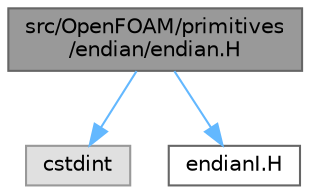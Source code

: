 digraph "src/OpenFOAM/primitives/endian/endian.H"
{
 // LATEX_PDF_SIZE
  bgcolor="transparent";
  edge [fontname=Helvetica,fontsize=10,labelfontname=Helvetica,labelfontsize=10];
  node [fontname=Helvetica,fontsize=10,shape=box,height=0.2,width=0.4];
  Node1 [id="Node000001",label="src/OpenFOAM/primitives\l/endian/endian.H",height=0.2,width=0.4,color="gray40", fillcolor="grey60", style="filled", fontcolor="black",tooltip="Help with architecture-specific aspects."];
  Node1 -> Node2 [id="edge1_Node000001_Node000002",color="steelblue1",style="solid",tooltip=" "];
  Node2 [id="Node000002",label="cstdint",height=0.2,width=0.4,color="grey60", fillcolor="#E0E0E0", style="filled",tooltip=" "];
  Node1 -> Node3 [id="edge2_Node000001_Node000003",color="steelblue1",style="solid",tooltip=" "];
  Node3 [id="Node000003",label="endianI.H",height=0.2,width=0.4,color="grey40", fillcolor="white", style="filled",URL="$endianI_8H.html",tooltip=" "];
}
